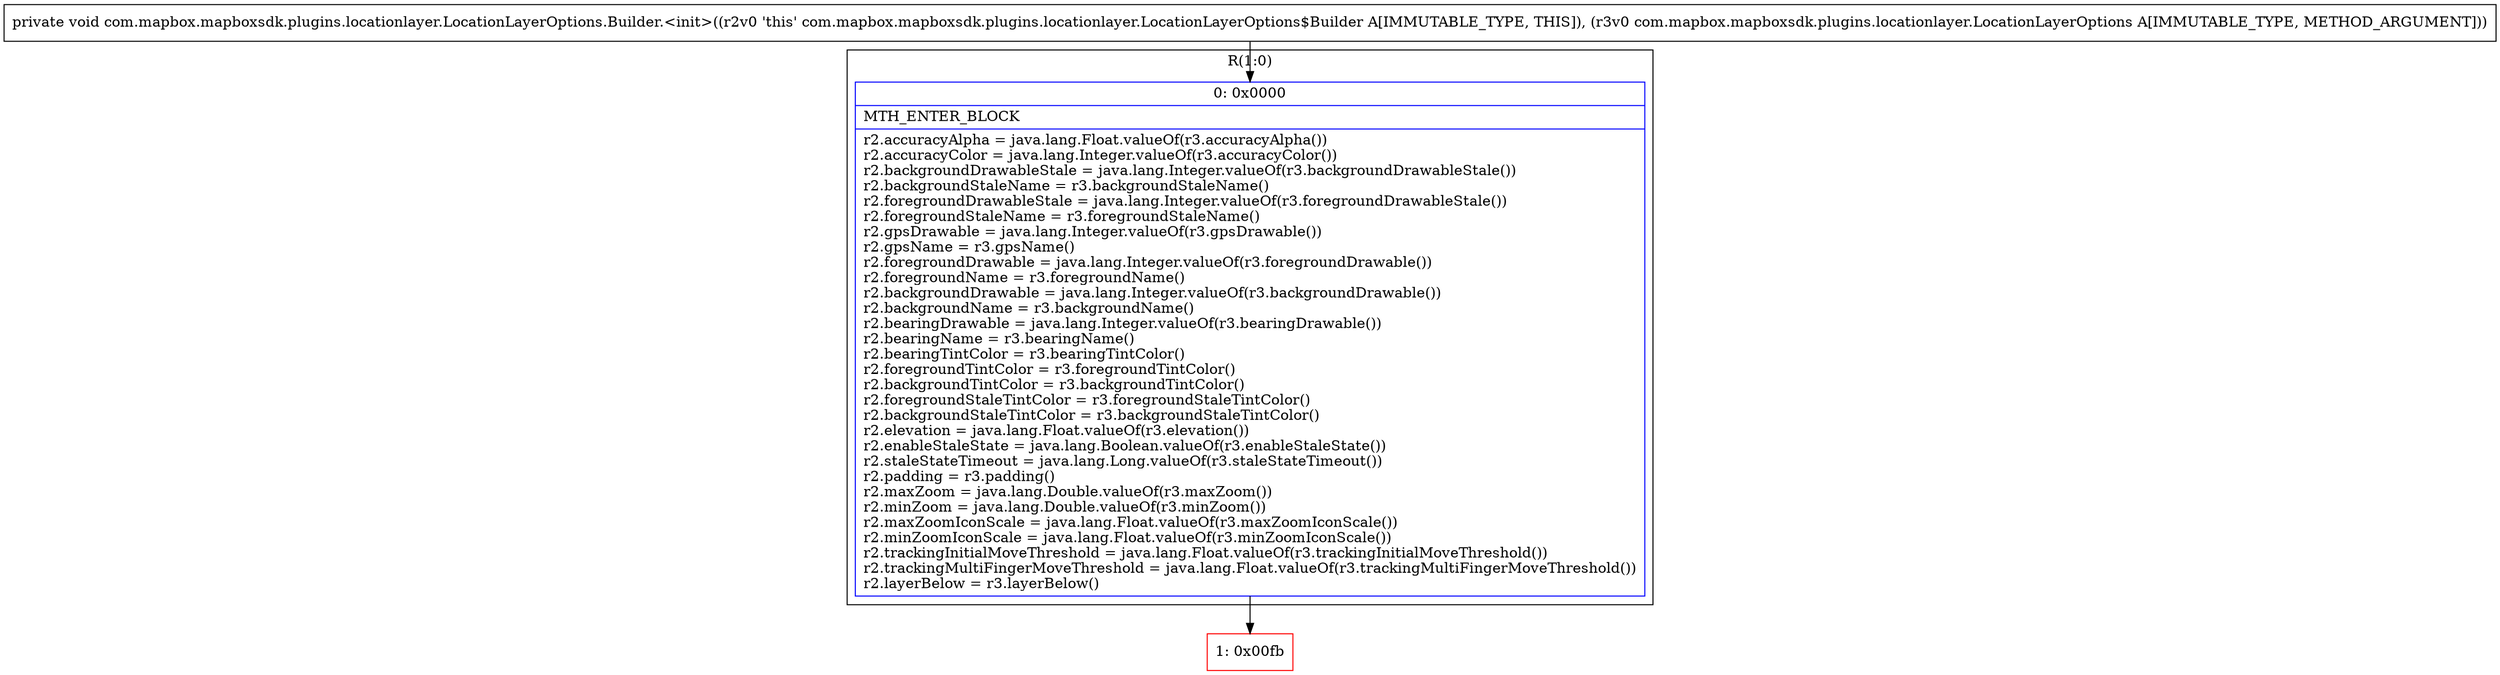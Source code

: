 digraph "CFG forcom.mapbox.mapboxsdk.plugins.locationlayer.LocationLayerOptions.Builder.\<init\>(Lcom\/mapbox\/mapboxsdk\/plugins\/locationlayer\/LocationLayerOptions;)V" {
subgraph cluster_Region_314614441 {
label = "R(1:0)";
node [shape=record,color=blue];
Node_0 [shape=record,label="{0\:\ 0x0000|MTH_ENTER_BLOCK\l|r2.accuracyAlpha = java.lang.Float.valueOf(r3.accuracyAlpha())\lr2.accuracyColor = java.lang.Integer.valueOf(r3.accuracyColor())\lr2.backgroundDrawableStale = java.lang.Integer.valueOf(r3.backgroundDrawableStale())\lr2.backgroundStaleName = r3.backgroundStaleName()\lr2.foregroundDrawableStale = java.lang.Integer.valueOf(r3.foregroundDrawableStale())\lr2.foregroundStaleName = r3.foregroundStaleName()\lr2.gpsDrawable = java.lang.Integer.valueOf(r3.gpsDrawable())\lr2.gpsName = r3.gpsName()\lr2.foregroundDrawable = java.lang.Integer.valueOf(r3.foregroundDrawable())\lr2.foregroundName = r3.foregroundName()\lr2.backgroundDrawable = java.lang.Integer.valueOf(r3.backgroundDrawable())\lr2.backgroundName = r3.backgroundName()\lr2.bearingDrawable = java.lang.Integer.valueOf(r3.bearingDrawable())\lr2.bearingName = r3.bearingName()\lr2.bearingTintColor = r3.bearingTintColor()\lr2.foregroundTintColor = r3.foregroundTintColor()\lr2.backgroundTintColor = r3.backgroundTintColor()\lr2.foregroundStaleTintColor = r3.foregroundStaleTintColor()\lr2.backgroundStaleTintColor = r3.backgroundStaleTintColor()\lr2.elevation = java.lang.Float.valueOf(r3.elevation())\lr2.enableStaleState = java.lang.Boolean.valueOf(r3.enableStaleState())\lr2.staleStateTimeout = java.lang.Long.valueOf(r3.staleStateTimeout())\lr2.padding = r3.padding()\lr2.maxZoom = java.lang.Double.valueOf(r3.maxZoom())\lr2.minZoom = java.lang.Double.valueOf(r3.minZoom())\lr2.maxZoomIconScale = java.lang.Float.valueOf(r3.maxZoomIconScale())\lr2.minZoomIconScale = java.lang.Float.valueOf(r3.minZoomIconScale())\lr2.trackingInitialMoveThreshold = java.lang.Float.valueOf(r3.trackingInitialMoveThreshold())\lr2.trackingMultiFingerMoveThreshold = java.lang.Float.valueOf(r3.trackingMultiFingerMoveThreshold())\lr2.layerBelow = r3.layerBelow()\l}"];
}
Node_1 [shape=record,color=red,label="{1\:\ 0x00fb}"];
MethodNode[shape=record,label="{private void com.mapbox.mapboxsdk.plugins.locationlayer.LocationLayerOptions.Builder.\<init\>((r2v0 'this' com.mapbox.mapboxsdk.plugins.locationlayer.LocationLayerOptions$Builder A[IMMUTABLE_TYPE, THIS]), (r3v0 com.mapbox.mapboxsdk.plugins.locationlayer.LocationLayerOptions A[IMMUTABLE_TYPE, METHOD_ARGUMENT])) }"];
MethodNode -> Node_0;
Node_0 -> Node_1;
}

